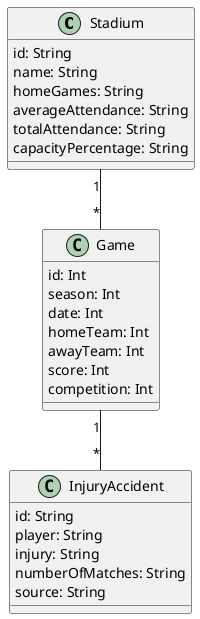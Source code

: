 @startuml "GameInjury"


class Stadium{
  id: String
  name: String
  homeGames: String
  averageAttendance: String
  totalAttendance: String
  capacityPercentage: String
}

class Game{
  id: Int
  season: Int
  date: Int
  homeTeam: Int
  awayTeam: Int
  score: Int
  competition: Int
}

class InjuryAccident{
  id: String
  player: String
  injury: String
  numberOfMatches: String
  source: String
}



Stadium "1" -- "*" Game

Game "1" -- "*" InjuryAccident


@enduml